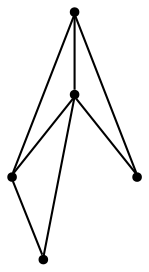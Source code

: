 graph {
  node [shape=point,comment="{\"directed\":false,\"doi\":\"10.1007/978-3-030-68766-3_7\",\"figure\":\"7 (2)\"}"]

  v0 [pos="1420.8763577047494,1042.3617610697238"]
  v1 [pos="434.06080266503193,1042.3617610697236"]
  v2 [pos="1112.498094413832,1119.456431243667"]
  v3 [pos="989.1451008249754,1073.1996037042454"]
  v4 [pos="865.7952548627949,1227.3889440521323"]

  v0 -- v1 [id="-1",pos="1420.8763577047494,1042.3617610697238 434.06080266503193,1042.3617610697236 434.06080266503193,1042.3617610697236 434.06080266503193,1042.3617610697236"]
  v2 -- v1 [id="-2",pos="1112.498094413832,1119.456431243667 434.06080266503193,1042.3617610697236 434.06080266503193,1042.3617610697236 434.06080266503193,1042.3617610697236"]
  v3 -- v2 [id="-3",pos="989.1451008249754,1073.1996037042454 1112.498094413832,1119.456431243667 1112.498094413832,1119.456431243667 1112.498094413832,1119.456431243667"]
  v1 -- v3 [id="-4",pos="434.06080266503193,1042.3617610697236 989.1451008249754,1073.1996037042454 989.1451008249754,1073.1996037042454 989.1451008249754,1073.1996037042454"]
  v1 -- v4 [id="-6",pos="434.06080266503193,1042.3617610697236 865.7952548627949,1227.3889440521323 865.7952548627949,1227.3889440521323 865.7952548627949,1227.3889440521323"]
  v3 -- v0 [id="-7",pos="989.1451008249754,1073.1996037042454 1420.8763577047494,1042.3617610697238 1420.8763577047494,1042.3617610697238 1420.8763577047494,1042.3617610697238"]
  v4 -- v0 [id="-8",pos="865.7952548627949,1227.3889440521323 1420.8763577047494,1042.3617610697238 1420.8763577047494,1042.3617610697238 1420.8763577047494,1042.3617610697238"]
}